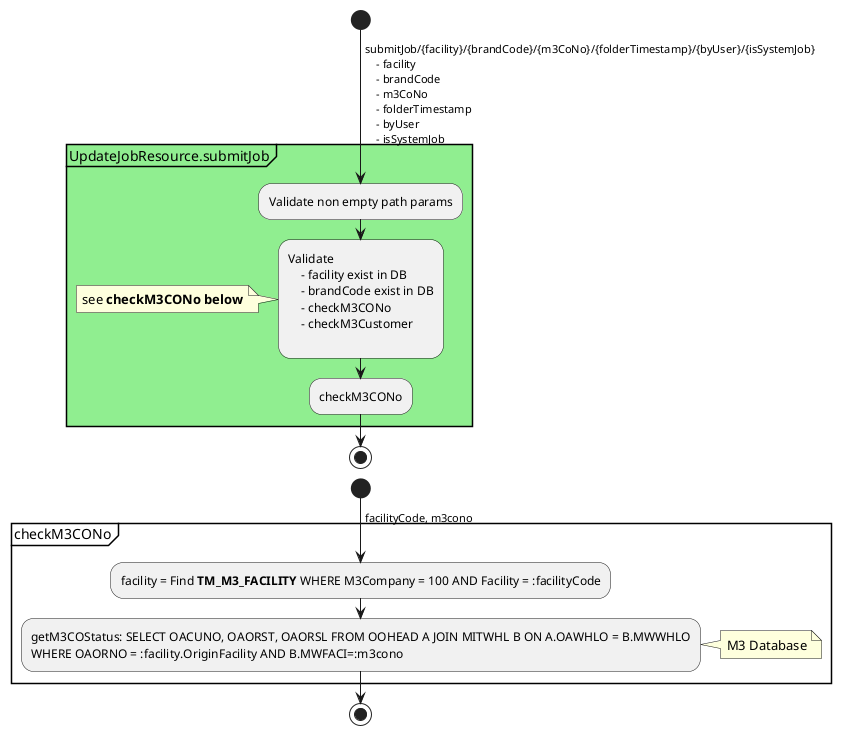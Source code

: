 @startuml
'https://plantuml.com/activity-diagram-beta

start
->submitJob/{facility}/{brandCode}/{m3CoNo}/{folderTimestamp}/{byUser}/{isSystemJob}
    - facility
    - brandCode
    - m3CoNo
    - folderTimestamp
    - byUser
    - isSystemJob;

partition #lightgreen UpdateJobResource.submitJob {
    :Validate non empty path params;
    :Validate
        - facility exist in DB
        - brandCode exist in DB
        - checkM3CONo
        - checkM3Customer
    ;
    note
    see **checkM3CONo below**
    end note

    :checkM3CONo;

}
stop




' >>>> checkM3CONo
start
->facilityCode, m3cono;
partition checkM3CONo {
    :facility = Find **TM_M3_FACILITY** WHERE M3Company = 100 AND Facility = :facilityCode;
    :getM3COStatus: SELECT OACUNO, OAORST, OAORSL FROM OOHEAD A JOIN MITWHL B ON A.OAWHLO = B.MWWHLO
    WHERE OAORNO = :facility.OriginFacility AND B.MWFACI=:m3cono;
    note right
    M3 Database
    end note

}
stop
@enduml
